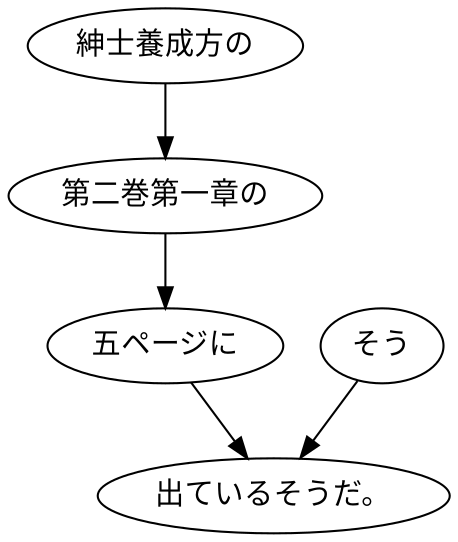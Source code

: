 digraph graph4230 {
	node0 [label="紳士養成方の"];
	node1 [label="第二巻第一章の"];
	node2 [label="五ページに"];
	node3 [label="そう"];
	node4 [label="出ているそうだ。"];
	node0 -> node1;
	node1 -> node2;
	node2 -> node4;
	node3 -> node4;
}

